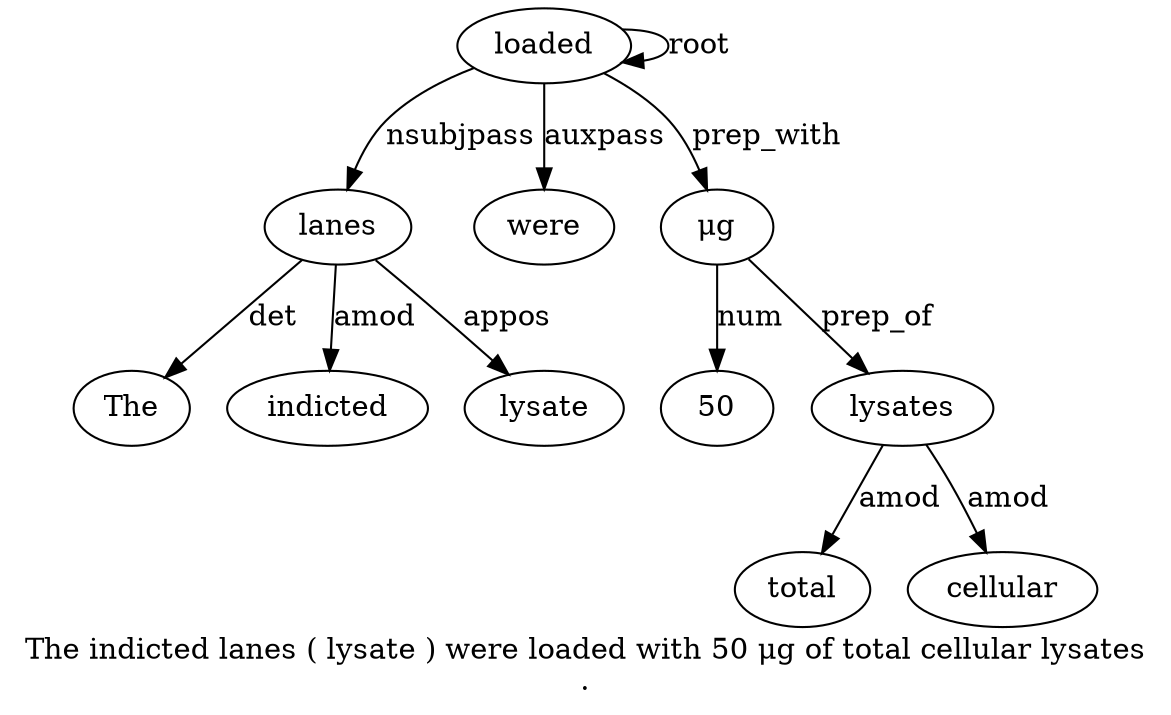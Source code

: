 digraph "The indicted lanes ( lysate ) were loaded with 50 μg of total cellular lysates ." {
label="The indicted lanes ( lysate ) were loaded with 50 μg of total cellular lysates
.";
lanes3 [style=filled, fillcolor=white, label=lanes];
The1 [style=filled, fillcolor=white, label=The];
lanes3 -> The1  [label=det];
indicted2 [style=filled, fillcolor=white, label=indicted];
lanes3 -> indicted2  [label=amod];
loaded8 [style=filled, fillcolor=white, label=loaded];
loaded8 -> lanes3  [label=nsubjpass];
lysate5 [style=filled, fillcolor=white, label=lysate];
lanes3 -> lysate5  [label=appos];
were7 [style=filled, fillcolor=white, label=were];
loaded8 -> were7  [label=auxpass];
loaded8 -> loaded8  [label=root];
"μg11" [style=filled, fillcolor=white, label="μg"];
501 [style=filled, fillcolor=white, label=50];
"μg11" -> 501  [label=num];
loaded8 -> "μg11"  [label=prep_with];
lysates15 [style=filled, fillcolor=white, label=lysates];
total13 [style=filled, fillcolor=white, label=total];
lysates15 -> total13  [label=amod];
cellular14 [style=filled, fillcolor=white, label=cellular];
lysates15 -> cellular14  [label=amod];
"μg11" -> lysates15  [label=prep_of];
}

